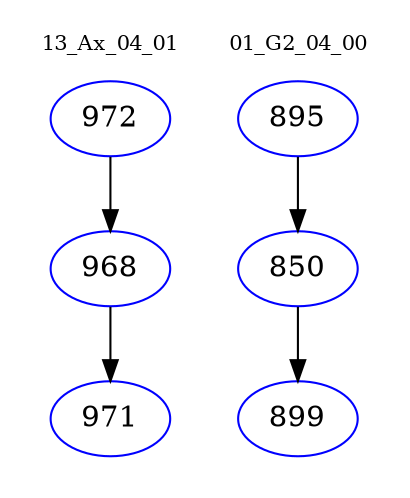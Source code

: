digraph{
subgraph cluster_0 {
color = white
label = "13_Ax_04_01";
fontsize=10;
T0_972 [label="972", color="blue"]
T0_972 -> T0_968 [color="black"]
T0_968 [label="968", color="blue"]
T0_968 -> T0_971 [color="black"]
T0_971 [label="971", color="blue"]
}
subgraph cluster_1 {
color = white
label = "01_G2_04_00";
fontsize=10;
T1_895 [label="895", color="blue"]
T1_895 -> T1_850 [color="black"]
T1_850 [label="850", color="blue"]
T1_850 -> T1_899 [color="black"]
T1_899 [label="899", color="blue"]
}
}
